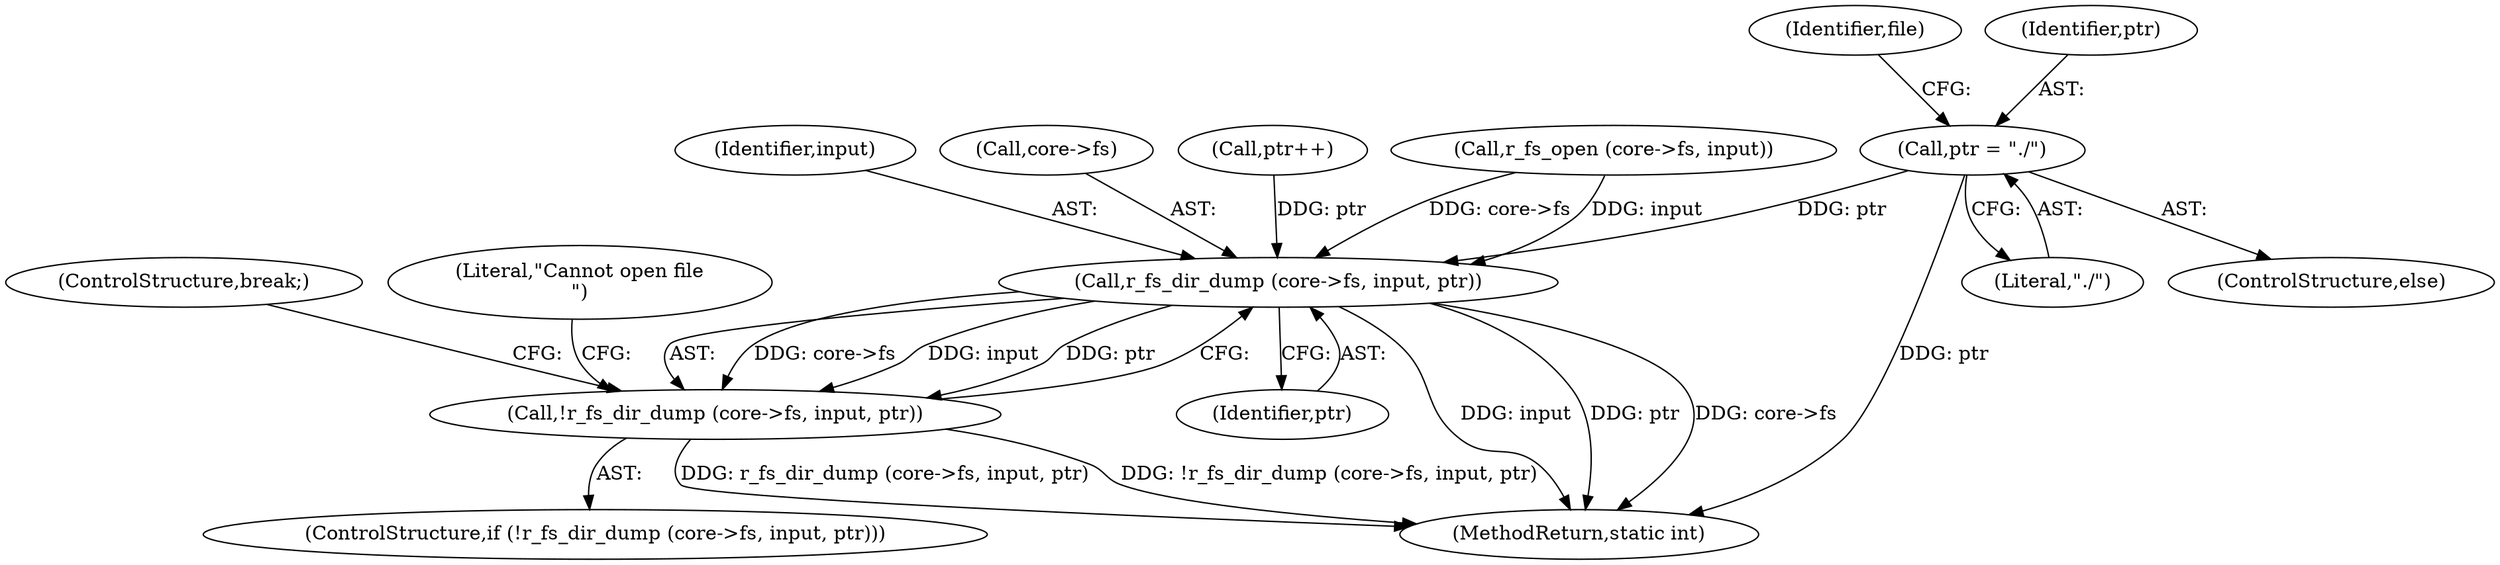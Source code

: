 digraph "0_radare2_65000a7fd9eea62359e6d6714f17b94a99a82edd@pointer" {
"1000480" [label="(Call,ptr = \"./\")"];
"1000522" [label="(Call,r_fs_dir_dump (core->fs, input, ptr))"];
"1000521" [label="(Call,!r_fs_dir_dump (core->fs, input, ptr))"];
"1000530" [label="(ControlStructure,break;)"];
"1000520" [label="(ControlStructure,if (!r_fs_dir_dump (core->fs, input, ptr)))"];
"1000526" [label="(Identifier,input)"];
"1000529" [label="(Literal,\"Cannot open file\n\")"];
"1000484" [label="(Identifier,file)"];
"1000521" [label="(Call,!r_fs_dir_dump (core->fs, input, ptr))"];
"1000527" [label="(Identifier,ptr)"];
"1000523" [label="(Call,core->fs)"];
"1000476" [label="(Call,ptr++)"];
"1000481" [label="(Identifier,ptr)"];
"1000676" [label="(MethodReturn,static int)"];
"1000522" [label="(Call,r_fs_dir_dump (core->fs, input, ptr))"];
"1000485" [label="(Call,r_fs_open (core->fs, input))"];
"1000482" [label="(Literal,\"./\")"];
"1000480" [label="(Call,ptr = \"./\")"];
"1000479" [label="(ControlStructure,else)"];
"1000480" -> "1000479"  [label="AST: "];
"1000480" -> "1000482"  [label="CFG: "];
"1000481" -> "1000480"  [label="AST: "];
"1000482" -> "1000480"  [label="AST: "];
"1000484" -> "1000480"  [label="CFG: "];
"1000480" -> "1000676"  [label="DDG: ptr"];
"1000480" -> "1000522"  [label="DDG: ptr"];
"1000522" -> "1000521"  [label="AST: "];
"1000522" -> "1000527"  [label="CFG: "];
"1000523" -> "1000522"  [label="AST: "];
"1000526" -> "1000522"  [label="AST: "];
"1000527" -> "1000522"  [label="AST: "];
"1000521" -> "1000522"  [label="CFG: "];
"1000522" -> "1000676"  [label="DDG: input"];
"1000522" -> "1000676"  [label="DDG: ptr"];
"1000522" -> "1000676"  [label="DDG: core->fs"];
"1000522" -> "1000521"  [label="DDG: core->fs"];
"1000522" -> "1000521"  [label="DDG: input"];
"1000522" -> "1000521"  [label="DDG: ptr"];
"1000485" -> "1000522"  [label="DDG: core->fs"];
"1000485" -> "1000522"  [label="DDG: input"];
"1000476" -> "1000522"  [label="DDG: ptr"];
"1000521" -> "1000520"  [label="AST: "];
"1000529" -> "1000521"  [label="CFG: "];
"1000530" -> "1000521"  [label="CFG: "];
"1000521" -> "1000676"  [label="DDG: r_fs_dir_dump (core->fs, input, ptr)"];
"1000521" -> "1000676"  [label="DDG: !r_fs_dir_dump (core->fs, input, ptr)"];
}
